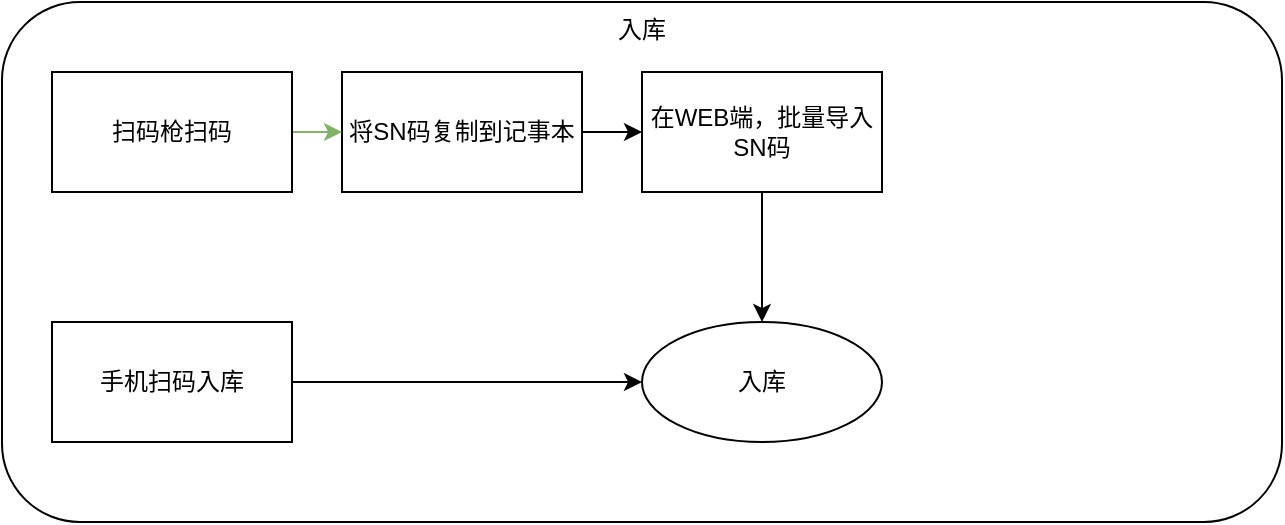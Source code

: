 <mxfile version="18.1.1" type="github">
  <diagram name="Page-1" id="8ce9d11a-91a2-4d17-14d8-a56ed91bf033">
    <mxGraphModel dx="1221" dy="644" grid="1" gridSize="10" guides="1" tooltips="1" connect="1" arrows="1" fold="1" page="1" pageScale="1" pageWidth="1100" pageHeight="850" background="none" math="0" shadow="0">
      <root>
        <mxCell id="0" />
        <mxCell id="1" parent="0" />
        <mxCell id="FQi87nIB8K2R2gKA_s0_-4" value="入库" style="rounded=1;whiteSpace=wrap;html=1;verticalAlign=top;" vertex="1" parent="1">
          <mxGeometry x="120" y="210" width="640" height="260" as="geometry" />
        </mxCell>
        <mxCell id="FQi87nIB8K2R2gKA_s0_-14" value="" style="edgeStyle=orthogonalEdgeStyle;rounded=0;orthogonalLoop=1;jettySize=auto;html=1;" edge="1" parent="1" source="FQi87nIB8K2R2gKA_s0_-6" target="FQi87nIB8K2R2gKA_s0_-13">
          <mxGeometry relative="1" as="geometry" />
        </mxCell>
        <mxCell id="FQi87nIB8K2R2gKA_s0_-6" value="将SN码复制到记事本" style="whiteSpace=wrap;html=1;rounded=0;" vertex="1" parent="1">
          <mxGeometry x="290" y="245" width="120" height="60" as="geometry" />
        </mxCell>
        <mxCell id="FQi87nIB8K2R2gKA_s0_-12" value="" style="edgeStyle=orthogonalEdgeStyle;rounded=0;orthogonalLoop=1;jettySize=auto;html=1;fillColor=#d5e8d4;strokeColor=#82b366;" edge="1" parent="1" source="FQi87nIB8K2R2gKA_s0_-8" target="FQi87nIB8K2R2gKA_s0_-6">
          <mxGeometry relative="1" as="geometry" />
        </mxCell>
        <mxCell id="FQi87nIB8K2R2gKA_s0_-8" value="扫码枪扫码" style="whiteSpace=wrap;html=1;rounded=0;" vertex="1" parent="1">
          <mxGeometry x="145" y="245" width="120" height="60" as="geometry" />
        </mxCell>
        <mxCell id="FQi87nIB8K2R2gKA_s0_-16" value="" style="edgeStyle=orthogonalEdgeStyle;rounded=0;orthogonalLoop=1;jettySize=auto;html=1;" edge="1" parent="1" source="FQi87nIB8K2R2gKA_s0_-13" target="FQi87nIB8K2R2gKA_s0_-15">
          <mxGeometry relative="1" as="geometry" />
        </mxCell>
        <mxCell id="FQi87nIB8K2R2gKA_s0_-13" value="在WEB端，批量导入SN码" style="whiteSpace=wrap;html=1;rounded=0;" vertex="1" parent="1">
          <mxGeometry x="440" y="245" width="120" height="60" as="geometry" />
        </mxCell>
        <mxCell id="FQi87nIB8K2R2gKA_s0_-15" value="入库" style="ellipse;whiteSpace=wrap;html=1;rounded=0;" vertex="1" parent="1">
          <mxGeometry x="440" y="370" width="120" height="60" as="geometry" />
        </mxCell>
        <mxCell id="FQi87nIB8K2R2gKA_s0_-17" value="手机扫码入库" style="whiteSpace=wrap;html=1;rounded=0;" vertex="1" parent="1">
          <mxGeometry x="145" y="370" width="120" height="60" as="geometry" />
        </mxCell>
        <mxCell id="FQi87nIB8K2R2gKA_s0_-23" value="" style="endArrow=classic;html=1;rounded=0;exitX=1;exitY=0.5;exitDx=0;exitDy=0;entryX=0;entryY=0.5;entryDx=0;entryDy=0;" edge="1" parent="1" source="FQi87nIB8K2R2gKA_s0_-17" target="FQi87nIB8K2R2gKA_s0_-15">
          <mxGeometry width="50" height="50" relative="1" as="geometry">
            <mxPoint x="520" y="400" as="sourcePoint" />
            <mxPoint x="480" y="360" as="targetPoint" />
            <Array as="points" />
          </mxGeometry>
        </mxCell>
      </root>
    </mxGraphModel>
  </diagram>
</mxfile>
